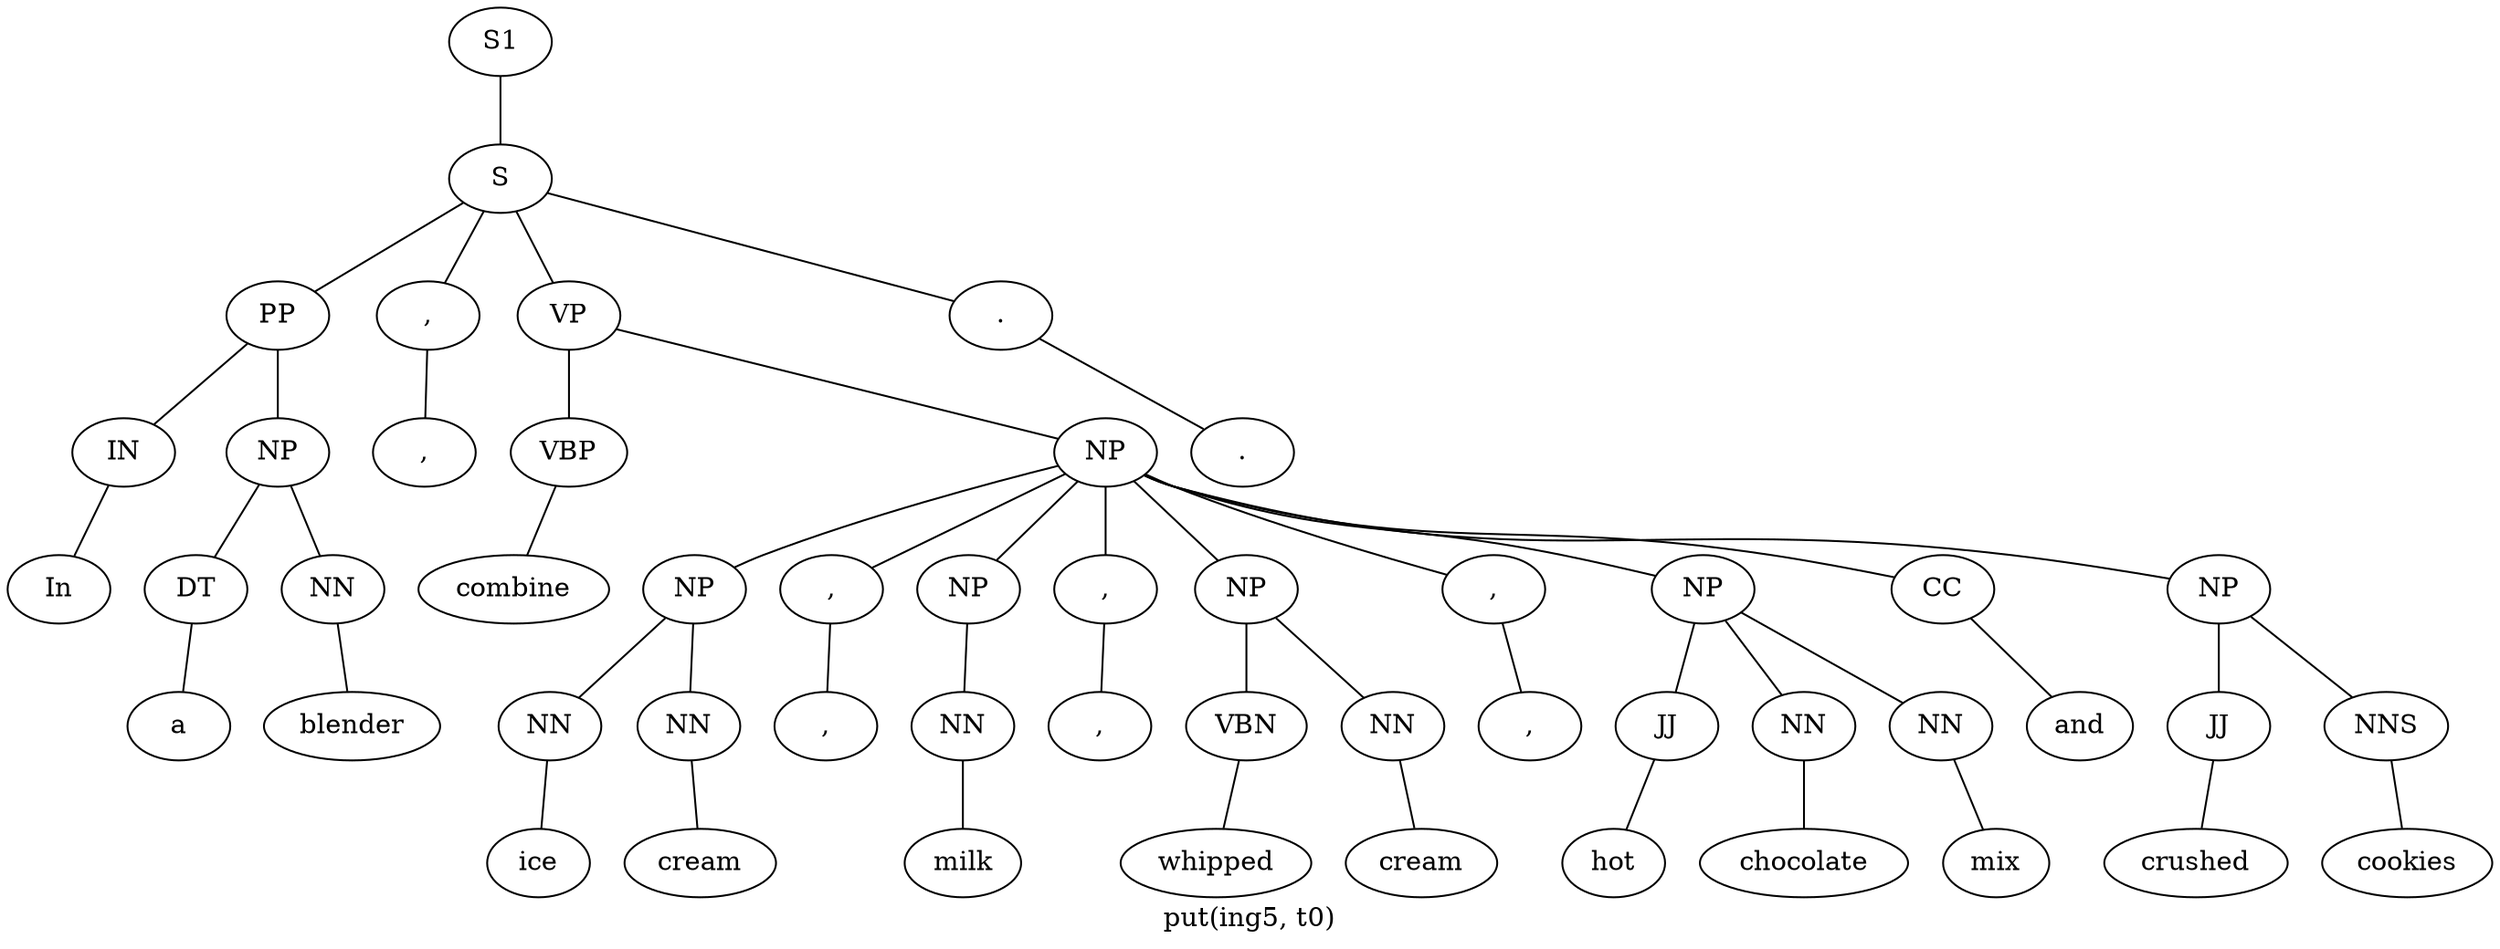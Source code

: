 graph SyntaxGraph {
	label = "put(ing5, t0)";
	Node0 [label="S1"];
	Node1 [label="S"];
	Node2 [label="PP"];
	Node3 [label="IN"];
	Node4 [label="In"];
	Node5 [label="NP"];
	Node6 [label="DT"];
	Node7 [label="a"];
	Node8 [label="NN"];
	Node9 [label="blender"];
	Node10 [label=","];
	Node11 [label=","];
	Node12 [label="VP"];
	Node13 [label="VBP"];
	Node14 [label="combine"];
	Node15 [label="NP"];
	Node16 [label="NP"];
	Node17 [label="NN"];
	Node18 [label="ice"];
	Node19 [label="NN"];
	Node20 [label="cream"];
	Node21 [label=","];
	Node22 [label=","];
	Node23 [label="NP"];
	Node24 [label="NN"];
	Node25 [label="milk"];
	Node26 [label=","];
	Node27 [label=","];
	Node28 [label="NP"];
	Node29 [label="VBN"];
	Node30 [label="whipped"];
	Node31 [label="NN"];
	Node32 [label="cream"];
	Node33 [label=","];
	Node34 [label=","];
	Node35 [label="NP"];
	Node36 [label="JJ"];
	Node37 [label="hot"];
	Node38 [label="NN"];
	Node39 [label="chocolate"];
	Node40 [label="NN"];
	Node41 [label="mix"];
	Node42 [label="CC"];
	Node43 [label="and"];
	Node44 [label="NP"];
	Node45 [label="JJ"];
	Node46 [label="crushed"];
	Node47 [label="NNS"];
	Node48 [label="cookies"];
	Node49 [label="."];
	Node50 [label="."];

	Node0 -- Node1;
	Node1 -- Node2;
	Node1 -- Node10;
	Node1 -- Node12;
	Node1 -- Node49;
	Node2 -- Node3;
	Node2 -- Node5;
	Node3 -- Node4;
	Node5 -- Node6;
	Node5 -- Node8;
	Node6 -- Node7;
	Node8 -- Node9;
	Node10 -- Node11;
	Node12 -- Node13;
	Node12 -- Node15;
	Node13 -- Node14;
	Node15 -- Node16;
	Node15 -- Node21;
	Node15 -- Node23;
	Node15 -- Node26;
	Node15 -- Node28;
	Node15 -- Node33;
	Node15 -- Node35;
	Node15 -- Node42;
	Node15 -- Node44;
	Node16 -- Node17;
	Node16 -- Node19;
	Node17 -- Node18;
	Node19 -- Node20;
	Node21 -- Node22;
	Node23 -- Node24;
	Node24 -- Node25;
	Node26 -- Node27;
	Node28 -- Node29;
	Node28 -- Node31;
	Node29 -- Node30;
	Node31 -- Node32;
	Node33 -- Node34;
	Node35 -- Node36;
	Node35 -- Node38;
	Node35 -- Node40;
	Node36 -- Node37;
	Node38 -- Node39;
	Node40 -- Node41;
	Node42 -- Node43;
	Node44 -- Node45;
	Node44 -- Node47;
	Node45 -- Node46;
	Node47 -- Node48;
	Node49 -- Node50;
}